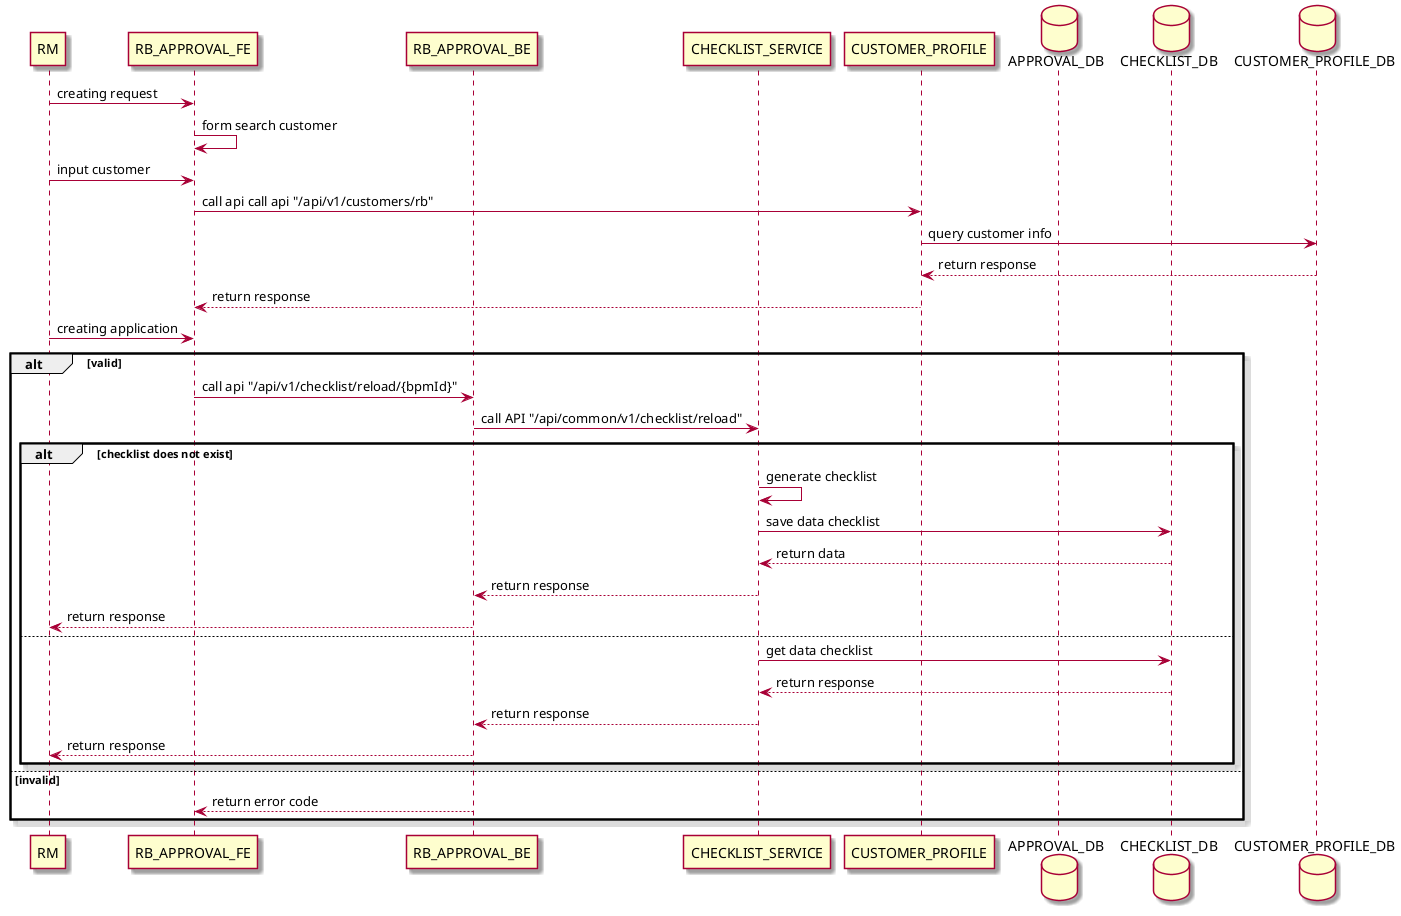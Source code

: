 @startuml
skin rose
participant RM
participant RB_APPROVAL_FE
participant RB_APPROVAL_BE
participant CHECKLIST_SERVICE
participant CUSTOMER_PROFILE
database APPROVAL_DB
database CHECKLIST_DB
database CUSTOMER_PROFILE_DB

RM -> RB_APPROVAL_FE: creating request
RB_APPROVAL_FE -> RB_APPROVAL_FE: form search customer
RM -> RB_APPROVAL_FE : input customer
RB_APPROVAL_FE -> CUSTOMER_PROFILE: call api call api "/api/v1/customers/rb"
CUSTOMER_PROFILE -> CUSTOMER_PROFILE_DB: query customer info
CUSTOMER_PROFILE_DB --> CUSTOMER_PROFILE : return response
CUSTOMER_PROFILE --> RB_APPROVAL_FE: return response
RM -> RB_APPROVAL_FE: creating application
alt valid
    RB_APPROVAL_FE -> RB_APPROVAL_BE: call api "/api/v1/checklist/reload/{bpmId}"
    RB_APPROVAL_BE -> CHECKLIST_SERVICE: call API "/api/common/v1/checklist/reload"
    alt checklist does not exist
            CHECKLIST_SERVICE -> CHECKLIST_SERVICE: generate checklist
            CHECKLIST_SERVICE -> CHECKLIST_DB: save data checklist
            CHECKLIST_DB --> CHECKLIST_SERVICE: return data
            CHECKLIST_SERVICE --> RB_APPROVAL_BE: return response
            RB_APPROVAL_BE --> RM: return response
        else
            CHECKLIST_SERVICE -> CHECKLIST_DB: get data checklist
            CHECKLIST_DB --> CHECKLIST_SERVICE: return response
            CHECKLIST_SERVICE --> RB_APPROVAL_BE: return response
            RB_APPROVAL_BE --> RM: return response
        end
else invalid
    RB_APPROVAL_BE --> RB_APPROVAL_FE: return error code
end
@enduml